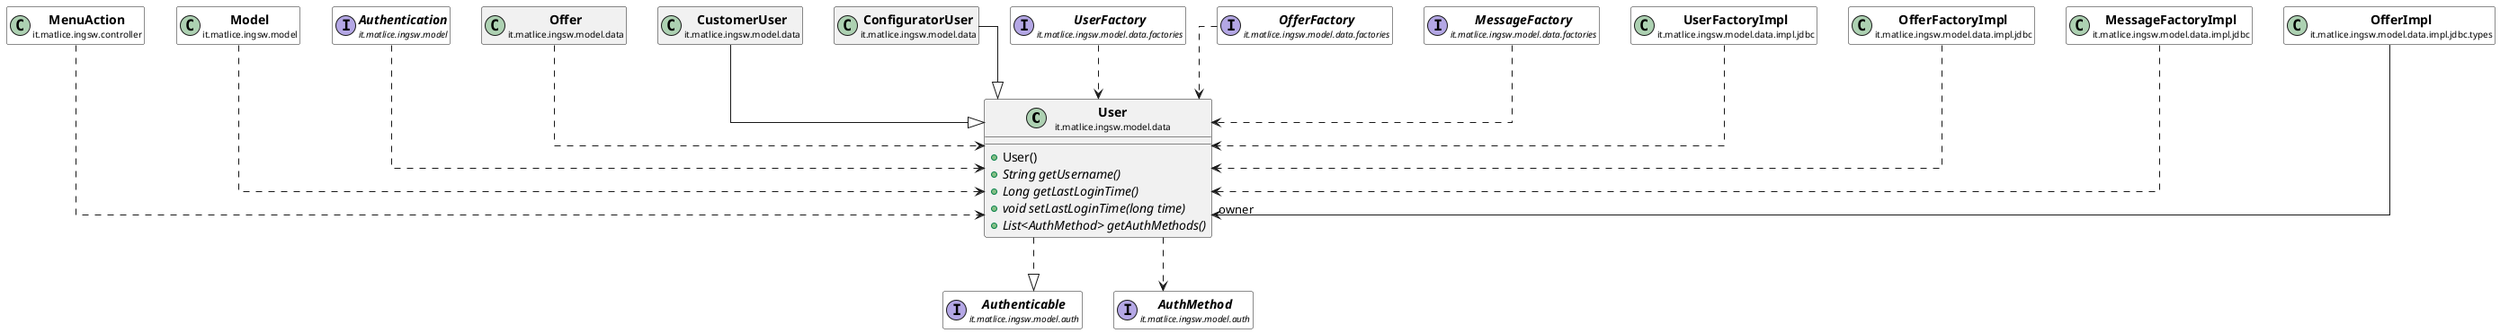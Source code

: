 @startuml

skinparam svgLinkTarget _parent
skinparam linetype ortho
set namespaceSeparator none
class "<b><size:14>User</b>\n<size:10>it.matlice.ingsw.model.data" as it.matlice.ingsw.model.data.User  [[../../../../../it/matlice/ingsw/model/data/User.html{it.matlice.ingsw.model.data.User}]] {
+User()
{abstract} +String getUsername()
{abstract} +Long getLastLoginTime()
{abstract} +void setLastLoginTime(long time)
{abstract} +List<AuthMethod> getAuthMethods()
}


class "<b><size:14>MenuAction</b>\n<size:10>it.matlice.ingsw.controller" as it.matlice.ingsw.controller.MenuAction  [[../../../../../it/matlice/ingsw/controller/MenuAction.html{it.matlice.ingsw.controller.MenuAction}]] #white {
}

hide it.matlice.ingsw.controller.MenuAction fields
hide it.matlice.ingsw.controller.MenuAction methods

it.matlice.ingsw.controller.MenuAction ..> it.matlice.ingsw.model.data.User

class "<b><size:14>Model</b>\n<size:10>it.matlice.ingsw.model" as it.matlice.ingsw.model.Model  [[../../../../../it/matlice/ingsw/model/Model.html{it.matlice.ingsw.model.Model}]] #white {
}

hide it.matlice.ingsw.model.Model fields
hide it.matlice.ingsw.model.Model methods

it.matlice.ingsw.model.Model ..> it.matlice.ingsw.model.data.User

interface "<b><size:14>Authentication</b>\n<size:10>it.matlice.ingsw.model" as it.matlice.ingsw.model.Authentication  [[../../../../../it/matlice/ingsw/model/Authentication.html{it.matlice.ingsw.model.Authentication}]] #white {
}

hide it.matlice.ingsw.model.Authentication fields
hide it.matlice.ingsw.model.Authentication methods

it.matlice.ingsw.model.Authentication ..> it.matlice.ingsw.model.data.User

interface "<b><size:14>Authenticable</b>\n<size:10>it.matlice.ingsw.model.auth" as it.matlice.ingsw.model.auth.Authenticable  [[../../../../../it/matlice/ingsw/model/auth/Authenticable.html{it.matlice.ingsw.model.auth.Authenticable}]] #white {
}

hide it.matlice.ingsw.model.auth.Authenticable fields
hide it.matlice.ingsw.model.auth.Authenticable methods

it.matlice.ingsw.model.data.User ..|> it.matlice.ingsw.model.auth.Authenticable


interface "<b><size:14>AuthMethod</b>\n<size:10>it.matlice.ingsw.model.auth" as it.matlice.ingsw.model.auth.AuthMethod  [[../../../../../it/matlice/ingsw/model/auth/AuthMethod.html{it.matlice.ingsw.model.auth.AuthMethod}]] #white {
}

hide it.matlice.ingsw.model.auth.AuthMethod fields
hide it.matlice.ingsw.model.auth.AuthMethod methods

it.matlice.ingsw.model.data.User ..> it.matlice.ingsw.model.auth.AuthMethod

class "<b><size:14>Offer</b>\n<size:10>it.matlice.ingsw.model.data" as it.matlice.ingsw.model.data.Offer  [[../../../../../it/matlice/ingsw/model/data/Offer.html{it.matlice.ingsw.model.data.Offer}]] {
}

hide it.matlice.ingsw.model.data.Offer fields
hide it.matlice.ingsw.model.data.Offer methods

it.matlice.ingsw.model.data.Offer ..> it.matlice.ingsw.model.data.User

class "<b><size:14>CustomerUser</b>\n<size:10>it.matlice.ingsw.model.data" as it.matlice.ingsw.model.data.CustomerUser  [[../../../../../it/matlice/ingsw/model/data/CustomerUser.html{it.matlice.ingsw.model.data.CustomerUser}]] {
}

hide it.matlice.ingsw.model.data.CustomerUser fields
hide it.matlice.ingsw.model.data.CustomerUser methods

it.matlice.ingsw.model.data.CustomerUser --|> it.matlice.ingsw.model.data.User

class "<b><size:14>ConfiguratorUser</b>\n<size:10>it.matlice.ingsw.model.data" as it.matlice.ingsw.model.data.ConfiguratorUser  [[../../../../../it/matlice/ingsw/model/data/ConfiguratorUser.html{it.matlice.ingsw.model.data.ConfiguratorUser}]] {
}

hide it.matlice.ingsw.model.data.ConfiguratorUser fields
hide it.matlice.ingsw.model.data.ConfiguratorUser methods

it.matlice.ingsw.model.data.ConfiguratorUser --|> it.matlice.ingsw.model.data.User

interface "<b><size:14>UserFactory</b>\n<size:10>it.matlice.ingsw.model.data.factories" as it.matlice.ingsw.model.data.factories.UserFactory  [[../../../../../it/matlice/ingsw/model/data/factories/UserFactory.html{it.matlice.ingsw.model.data.factories.UserFactory}]] #white {
}

hide it.matlice.ingsw.model.data.factories.UserFactory fields
hide it.matlice.ingsw.model.data.factories.UserFactory methods

it.matlice.ingsw.model.data.factories.UserFactory ..> it.matlice.ingsw.model.data.User

interface "<b><size:14>OfferFactory</b>\n<size:10>it.matlice.ingsw.model.data.factories" as it.matlice.ingsw.model.data.factories.OfferFactory  [[../../../../../it/matlice/ingsw/model/data/factories/OfferFactory.html{it.matlice.ingsw.model.data.factories.OfferFactory}]] #white {
}

hide it.matlice.ingsw.model.data.factories.OfferFactory fields
hide it.matlice.ingsw.model.data.factories.OfferFactory methods

it.matlice.ingsw.model.data.factories.OfferFactory ..> it.matlice.ingsw.model.data.User

interface "<b><size:14>MessageFactory</b>\n<size:10>it.matlice.ingsw.model.data.factories" as it.matlice.ingsw.model.data.factories.MessageFactory  [[../../../../../it/matlice/ingsw/model/data/factories/MessageFactory.html{it.matlice.ingsw.model.data.factories.MessageFactory}]] #white {
}

hide it.matlice.ingsw.model.data.factories.MessageFactory fields
hide it.matlice.ingsw.model.data.factories.MessageFactory methods

it.matlice.ingsw.model.data.factories.MessageFactory ..> it.matlice.ingsw.model.data.User

class "<b><size:14>UserFactoryImpl</b>\n<size:10>it.matlice.ingsw.model.data.impl.jdbc" as it.matlice.ingsw.model.data.impl.jdbc.UserFactoryImpl  [[../../../../../it/matlice/ingsw/model/data/impl/jdbc/UserFactoryImpl.html{it.matlice.ingsw.model.data.impl.jdbc.UserFactoryImpl}]] #white {
}

hide it.matlice.ingsw.model.data.impl.jdbc.UserFactoryImpl fields
hide it.matlice.ingsw.model.data.impl.jdbc.UserFactoryImpl methods

it.matlice.ingsw.model.data.impl.jdbc.UserFactoryImpl ..> it.matlice.ingsw.model.data.User

class "<b><size:14>OfferFactoryImpl</b>\n<size:10>it.matlice.ingsw.model.data.impl.jdbc" as it.matlice.ingsw.model.data.impl.jdbc.OfferFactoryImpl  [[../../../../../it/matlice/ingsw/model/data/impl/jdbc/OfferFactoryImpl.html{it.matlice.ingsw.model.data.impl.jdbc.OfferFactoryImpl}]] #white {
}

hide it.matlice.ingsw.model.data.impl.jdbc.OfferFactoryImpl fields
hide it.matlice.ingsw.model.data.impl.jdbc.OfferFactoryImpl methods

it.matlice.ingsw.model.data.impl.jdbc.OfferFactoryImpl ..> it.matlice.ingsw.model.data.User

class "<b><size:14>MessageFactoryImpl</b>\n<size:10>it.matlice.ingsw.model.data.impl.jdbc" as it.matlice.ingsw.model.data.impl.jdbc.MessageFactoryImpl  [[../../../../../it/matlice/ingsw/model/data/impl/jdbc/MessageFactoryImpl.html{it.matlice.ingsw.model.data.impl.jdbc.MessageFactoryImpl}]] #white {
}

hide it.matlice.ingsw.model.data.impl.jdbc.MessageFactoryImpl fields
hide it.matlice.ingsw.model.data.impl.jdbc.MessageFactoryImpl methods

it.matlice.ingsw.model.data.impl.jdbc.MessageFactoryImpl ..> it.matlice.ingsw.model.data.User

class "<b><size:14>OfferImpl</b>\n<size:10>it.matlice.ingsw.model.data.impl.jdbc.types" as it.matlice.ingsw.model.data.impl.jdbc.types.OfferImpl  [[../../../../../it/matlice/ingsw/model/data/impl/jdbc/types/OfferImpl.html{it.matlice.ingsw.model.data.impl.jdbc.types.OfferImpl}]] #white {
}

hide it.matlice.ingsw.model.data.impl.jdbc.types.OfferImpl fields
hide it.matlice.ingsw.model.data.impl.jdbc.types.OfferImpl methods

it.matlice.ingsw.model.data.impl.jdbc.types.OfferImpl -->  "owner" it.matlice.ingsw.model.data.User


@enduml
